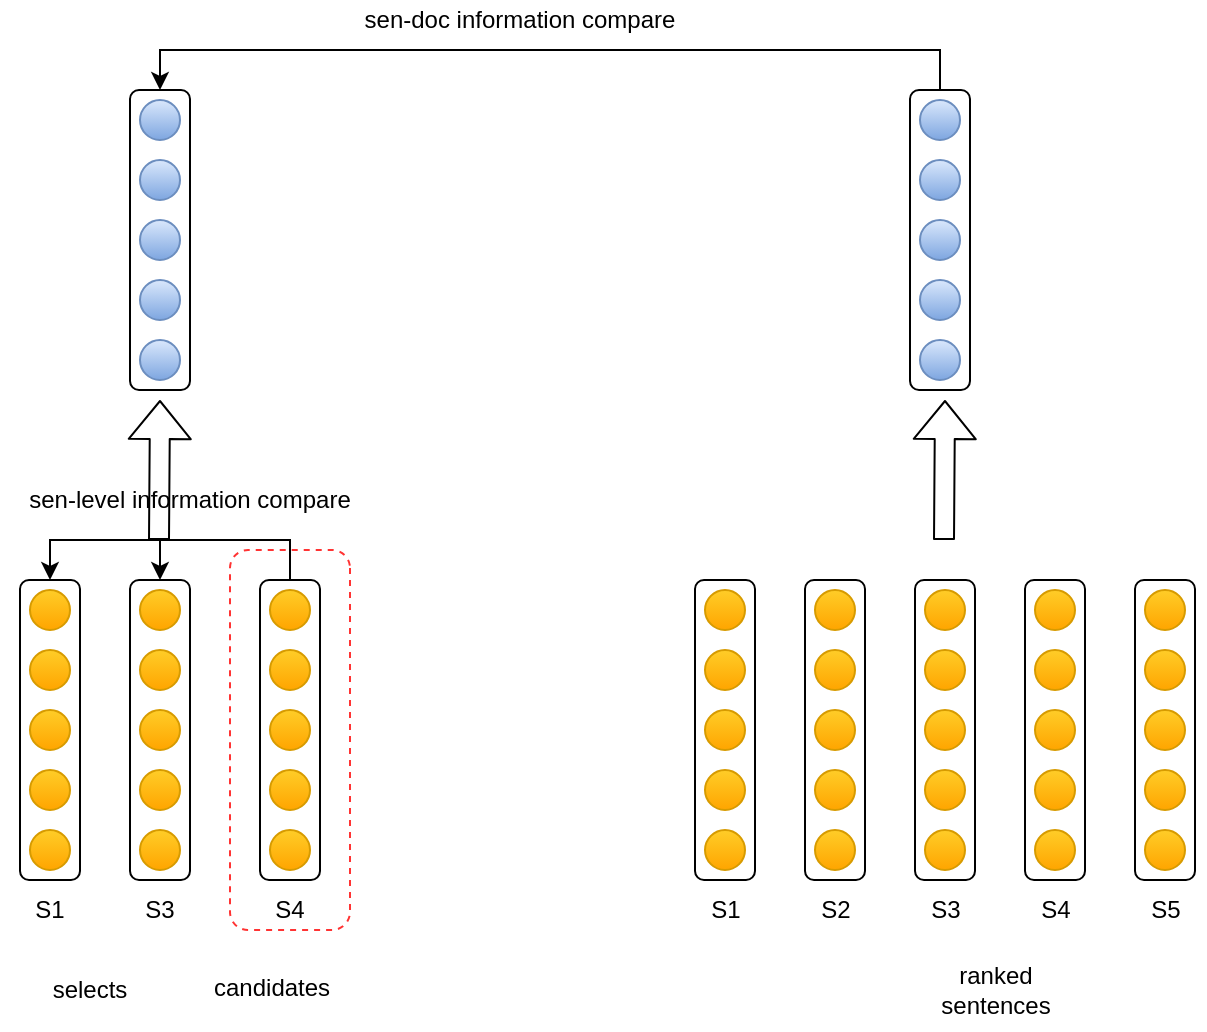 <mxfile version="12.8.1" type="github"><diagram id="-tf9EoZqUMCexn-NLoRd" name="Page-1"><mxGraphModel dx="912" dy="489" grid="1" gridSize="10" guides="1" tooltips="1" connect="1" arrows="1" fold="1" page="1" pageScale="1" pageWidth="827" pageHeight="1169" math="0" shadow="0"><root><mxCell id="0"/><mxCell id="1" parent="0"/><mxCell id="9h0O6dfFpB8sq4Mwi-km-174" value="" style="rounded=1;whiteSpace=wrap;html=1;fillColor=none;gradientColor=none;direction=south;dashed=1;strokeColor=#FF3333;" vertex="1" parent="1"><mxGeometry x="225" y="355" width="60" height="190" as="geometry"/></mxCell><mxCell id="9h0O6dfFpB8sq4Mwi-km-22" value="S1" style="text;html=1;strokeColor=none;fillColor=none;align=center;verticalAlign=middle;whiteSpace=wrap;rounded=0;" vertex="1" parent="1"><mxGeometry x="452.5" y="525" width="40" height="20" as="geometry"/></mxCell><mxCell id="9h0O6dfFpB8sq4Mwi-km-60" value="" style="rounded=1;whiteSpace=wrap;html=1;rotation=90;" vertex="1" parent="1"><mxGeometry x="397.5" y="430" width="150" height="30" as="geometry"/></mxCell><mxCell id="9h0O6dfFpB8sq4Mwi-km-14" value="" style="ellipse;whiteSpace=wrap;html=1;aspect=fixed;gradientColor=#ffa500;fillColor=#ffcd28;strokeColor=#d79b00;" vertex="1" parent="1"><mxGeometry x="462.5" y="375" width="20" height="20" as="geometry"/></mxCell><mxCell id="9h0O6dfFpB8sq4Mwi-km-61" value="" style="ellipse;whiteSpace=wrap;html=1;aspect=fixed;gradientColor=#ffa500;fillColor=#ffcd28;strokeColor=#d79b00;" vertex="1" parent="1"><mxGeometry x="462.5" y="405" width="20" height="20" as="geometry"/></mxCell><mxCell id="9h0O6dfFpB8sq4Mwi-km-62" value="" style="ellipse;whiteSpace=wrap;html=1;aspect=fixed;gradientColor=#ffa500;fillColor=#ffcd28;strokeColor=#d79b00;" vertex="1" parent="1"><mxGeometry x="462.5" y="465" width="20" height="20" as="geometry"/></mxCell><mxCell id="9h0O6dfFpB8sq4Mwi-km-67" value="" style="ellipse;whiteSpace=wrap;html=1;aspect=fixed;gradientColor=#ffa500;fillColor=#ffcd28;strokeColor=#d79b00;" vertex="1" parent="1"><mxGeometry x="462.5" y="495" width="20" height="20" as="geometry"/></mxCell><mxCell id="9h0O6dfFpB8sq4Mwi-km-73" value="" style="ellipse;whiteSpace=wrap;html=1;aspect=fixed;gradientColor=#ffa500;fillColor=#ffcd28;strokeColor=#d79b00;" vertex="1" parent="1"><mxGeometry x="462.5" y="435" width="20" height="20" as="geometry"/></mxCell><mxCell id="9h0O6dfFpB8sq4Mwi-km-80" value="S2" style="text;html=1;strokeColor=none;fillColor=none;align=center;verticalAlign=middle;whiteSpace=wrap;rounded=0;" vertex="1" parent="1"><mxGeometry x="507.5" y="525" width="40" height="20" as="geometry"/></mxCell><mxCell id="9h0O6dfFpB8sq4Mwi-km-81" value="" style="rounded=1;whiteSpace=wrap;html=1;rotation=90;" vertex="1" parent="1"><mxGeometry x="452.5" y="430" width="150" height="30" as="geometry"/></mxCell><mxCell id="9h0O6dfFpB8sq4Mwi-km-82" value="" style="ellipse;whiteSpace=wrap;html=1;aspect=fixed;gradientColor=#ffa500;fillColor=#ffcd28;strokeColor=#d79b00;" vertex="1" parent="1"><mxGeometry x="517.5" y="375" width="20" height="20" as="geometry"/></mxCell><mxCell id="9h0O6dfFpB8sq4Mwi-km-83" value="" style="ellipse;whiteSpace=wrap;html=1;aspect=fixed;gradientColor=#ffa500;fillColor=#ffcd28;strokeColor=#d79b00;" vertex="1" parent="1"><mxGeometry x="517.5" y="405" width="20" height="20" as="geometry"/></mxCell><mxCell id="9h0O6dfFpB8sq4Mwi-km-84" value="" style="ellipse;whiteSpace=wrap;html=1;aspect=fixed;gradientColor=#ffa500;fillColor=#ffcd28;strokeColor=#d79b00;" vertex="1" parent="1"><mxGeometry x="517.5" y="465" width="20" height="20" as="geometry"/></mxCell><mxCell id="9h0O6dfFpB8sq4Mwi-km-85" value="" style="ellipse;whiteSpace=wrap;html=1;aspect=fixed;gradientColor=#ffa500;fillColor=#ffcd28;strokeColor=#d79b00;" vertex="1" parent="1"><mxGeometry x="517.5" y="495" width="20" height="20" as="geometry"/></mxCell><mxCell id="9h0O6dfFpB8sq4Mwi-km-86" value="" style="ellipse;whiteSpace=wrap;html=1;aspect=fixed;gradientColor=#ffa500;fillColor=#ffcd28;strokeColor=#d79b00;" vertex="1" parent="1"><mxGeometry x="517.5" y="435" width="20" height="20" as="geometry"/></mxCell><mxCell id="9h0O6dfFpB8sq4Mwi-km-87" value="S3" style="text;html=1;strokeColor=none;fillColor=none;align=center;verticalAlign=middle;whiteSpace=wrap;rounded=0;" vertex="1" parent="1"><mxGeometry x="562.5" y="525" width="40" height="20" as="geometry"/></mxCell><mxCell id="9h0O6dfFpB8sq4Mwi-km-88" value="" style="rounded=1;whiteSpace=wrap;html=1;rotation=90;" vertex="1" parent="1"><mxGeometry x="507.5" y="430" width="150" height="30" as="geometry"/></mxCell><mxCell id="9h0O6dfFpB8sq4Mwi-km-89" value="" style="ellipse;whiteSpace=wrap;html=1;aspect=fixed;gradientColor=#ffa500;fillColor=#ffcd28;strokeColor=#d79b00;" vertex="1" parent="1"><mxGeometry x="572.5" y="375" width="20" height="20" as="geometry"/></mxCell><mxCell id="9h0O6dfFpB8sq4Mwi-km-90" value="" style="ellipse;whiteSpace=wrap;html=1;aspect=fixed;gradientColor=#ffa500;fillColor=#ffcd28;strokeColor=#d79b00;" vertex="1" parent="1"><mxGeometry x="572.5" y="405" width="20" height="20" as="geometry"/></mxCell><mxCell id="9h0O6dfFpB8sq4Mwi-km-91" value="" style="ellipse;whiteSpace=wrap;html=1;aspect=fixed;gradientColor=#ffa500;fillColor=#ffcd28;strokeColor=#d79b00;" vertex="1" parent="1"><mxGeometry x="572.5" y="465" width="20" height="20" as="geometry"/></mxCell><mxCell id="9h0O6dfFpB8sq4Mwi-km-92" value="" style="ellipse;whiteSpace=wrap;html=1;aspect=fixed;gradientColor=#ffa500;fillColor=#ffcd28;strokeColor=#d79b00;" vertex="1" parent="1"><mxGeometry x="572.5" y="495" width="20" height="20" as="geometry"/></mxCell><mxCell id="9h0O6dfFpB8sq4Mwi-km-93" value="" style="ellipse;whiteSpace=wrap;html=1;aspect=fixed;gradientColor=#ffa500;fillColor=#ffcd28;strokeColor=#d79b00;" vertex="1" parent="1"><mxGeometry x="572.5" y="435" width="20" height="20" as="geometry"/></mxCell><mxCell id="9h0O6dfFpB8sq4Mwi-km-108" value="S4" style="text;html=1;strokeColor=none;fillColor=none;align=center;verticalAlign=middle;whiteSpace=wrap;rounded=0;" vertex="1" parent="1"><mxGeometry x="235" y="525" width="40" height="20" as="geometry"/></mxCell><mxCell id="9h0O6dfFpB8sq4Mwi-km-216" style="edgeStyle=orthogonalEdgeStyle;rounded=0;orthogonalLoop=1;jettySize=auto;html=1;exitX=0;exitY=0.5;exitDx=0;exitDy=0;entryX=0;entryY=0.5;entryDx=0;entryDy=0;" edge="1" parent="1" source="9h0O6dfFpB8sq4Mwi-km-109" target="9h0O6dfFpB8sq4Mwi-km-133"><mxGeometry relative="1" as="geometry"/></mxCell><mxCell id="9h0O6dfFpB8sq4Mwi-km-217" style="edgeStyle=orthogonalEdgeStyle;rounded=0;orthogonalLoop=1;jettySize=auto;html=1;exitX=0;exitY=0.5;exitDx=0;exitDy=0;entryX=0;entryY=0.5;entryDx=0;entryDy=0;" edge="1" parent="1" source="9h0O6dfFpB8sq4Mwi-km-109" target="9h0O6dfFpB8sq4Mwi-km-126"><mxGeometry relative="1" as="geometry"/></mxCell><mxCell id="9h0O6dfFpB8sq4Mwi-km-109" value="" style="rounded=1;whiteSpace=wrap;html=1;rotation=90;" vertex="1" parent="1"><mxGeometry x="180" y="430" width="150" height="30" as="geometry"/></mxCell><mxCell id="9h0O6dfFpB8sq4Mwi-km-110" value="" style="ellipse;whiteSpace=wrap;html=1;aspect=fixed;gradientColor=#ffa500;fillColor=#ffcd28;strokeColor=#d79b00;" vertex="1" parent="1"><mxGeometry x="245" y="375" width="20" height="20" as="geometry"/></mxCell><mxCell id="9h0O6dfFpB8sq4Mwi-km-111" value="" style="ellipse;whiteSpace=wrap;html=1;aspect=fixed;gradientColor=#ffa500;fillColor=#ffcd28;strokeColor=#d79b00;" vertex="1" parent="1"><mxGeometry x="245" y="405" width="20" height="20" as="geometry"/></mxCell><mxCell id="9h0O6dfFpB8sq4Mwi-km-112" value="" style="ellipse;whiteSpace=wrap;html=1;aspect=fixed;gradientColor=#ffa500;fillColor=#ffcd28;strokeColor=#d79b00;" vertex="1" parent="1"><mxGeometry x="245" y="465" width="20" height="20" as="geometry"/></mxCell><mxCell id="9h0O6dfFpB8sq4Mwi-km-113" value="" style="ellipse;whiteSpace=wrap;html=1;aspect=fixed;gradientColor=#ffa500;fillColor=#ffcd28;strokeColor=#d79b00;" vertex="1" parent="1"><mxGeometry x="245" y="495" width="20" height="20" as="geometry"/></mxCell><mxCell id="9h0O6dfFpB8sq4Mwi-km-114" value="" style="ellipse;whiteSpace=wrap;html=1;aspect=fixed;gradientColor=#ffa500;fillColor=#ffcd28;strokeColor=#d79b00;" vertex="1" parent="1"><mxGeometry x="245" y="435" width="20" height="20" as="geometry"/></mxCell><mxCell id="9h0O6dfFpB8sq4Mwi-km-115" value="S5" style="text;html=1;strokeColor=none;fillColor=none;align=center;verticalAlign=middle;whiteSpace=wrap;rounded=0;" vertex="1" parent="1"><mxGeometry x="672.5" y="525" width="40" height="20" as="geometry"/></mxCell><mxCell id="9h0O6dfFpB8sq4Mwi-km-116" value="" style="rounded=1;whiteSpace=wrap;html=1;rotation=90;" vertex="1" parent="1"><mxGeometry x="617.5" y="430" width="150" height="30" as="geometry"/></mxCell><mxCell id="9h0O6dfFpB8sq4Mwi-km-117" value="" style="ellipse;whiteSpace=wrap;html=1;aspect=fixed;gradientColor=#ffa500;fillColor=#ffcd28;strokeColor=#d79b00;" vertex="1" parent="1"><mxGeometry x="682.5" y="375" width="20" height="20" as="geometry"/></mxCell><mxCell id="9h0O6dfFpB8sq4Mwi-km-118" value="" style="ellipse;whiteSpace=wrap;html=1;aspect=fixed;gradientColor=#ffa500;fillColor=#ffcd28;strokeColor=#d79b00;" vertex="1" parent="1"><mxGeometry x="682.5" y="405" width="20" height="20" as="geometry"/></mxCell><mxCell id="9h0O6dfFpB8sq4Mwi-km-119" value="" style="ellipse;whiteSpace=wrap;html=1;aspect=fixed;gradientColor=#ffa500;fillColor=#ffcd28;strokeColor=#d79b00;" vertex="1" parent="1"><mxGeometry x="682.5" y="465" width="20" height="20" as="geometry"/></mxCell><mxCell id="9h0O6dfFpB8sq4Mwi-km-120" value="" style="ellipse;whiteSpace=wrap;html=1;aspect=fixed;gradientColor=#ffa500;fillColor=#ffcd28;strokeColor=#d79b00;" vertex="1" parent="1"><mxGeometry x="682.5" y="495" width="20" height="20" as="geometry"/></mxCell><mxCell id="9h0O6dfFpB8sq4Mwi-km-121" value="" style="ellipse;whiteSpace=wrap;html=1;aspect=fixed;gradientColor=#ffa500;fillColor=#ffcd28;strokeColor=#d79b00;" vertex="1" parent="1"><mxGeometry x="682.5" y="435" width="20" height="20" as="geometry"/></mxCell><mxCell id="9h0O6dfFpB8sq4Mwi-km-123" value="ranked sentences" style="text;html=1;strokeColor=none;fillColor=none;align=center;verticalAlign=middle;whiteSpace=wrap;rounded=0;" vertex="1" parent="1"><mxGeometry x="562.5" y="555" width="90" height="40" as="geometry"/></mxCell><mxCell id="9h0O6dfFpB8sq4Mwi-km-125" value="S1" style="text;html=1;strokeColor=none;fillColor=none;align=center;verticalAlign=middle;whiteSpace=wrap;rounded=0;" vertex="1" parent="1"><mxGeometry x="115" y="525" width="40" height="20" as="geometry"/></mxCell><mxCell id="9h0O6dfFpB8sq4Mwi-km-126" value="" style="rounded=1;whiteSpace=wrap;html=1;rotation=90;" vertex="1" parent="1"><mxGeometry x="60" y="430" width="150" height="30" as="geometry"/></mxCell><mxCell id="9h0O6dfFpB8sq4Mwi-km-127" value="" style="ellipse;whiteSpace=wrap;html=1;aspect=fixed;gradientColor=#ffa500;fillColor=#ffcd28;strokeColor=#d79b00;" vertex="1" parent="1"><mxGeometry x="125" y="375" width="20" height="20" as="geometry"/></mxCell><mxCell id="9h0O6dfFpB8sq4Mwi-km-128" value="" style="ellipse;whiteSpace=wrap;html=1;aspect=fixed;gradientColor=#ffa500;fillColor=#ffcd28;strokeColor=#d79b00;" vertex="1" parent="1"><mxGeometry x="125" y="405" width="20" height="20" as="geometry"/></mxCell><mxCell id="9h0O6dfFpB8sq4Mwi-km-129" value="" style="ellipse;whiteSpace=wrap;html=1;aspect=fixed;gradientColor=#ffa500;fillColor=#ffcd28;strokeColor=#d79b00;" vertex="1" parent="1"><mxGeometry x="125" y="465" width="20" height="20" as="geometry"/></mxCell><mxCell id="9h0O6dfFpB8sq4Mwi-km-130" value="" style="ellipse;whiteSpace=wrap;html=1;aspect=fixed;gradientColor=#ffa500;fillColor=#ffcd28;strokeColor=#d79b00;" vertex="1" parent="1"><mxGeometry x="125" y="495" width="20" height="20" as="geometry"/></mxCell><mxCell id="9h0O6dfFpB8sq4Mwi-km-131" value="" style="ellipse;whiteSpace=wrap;html=1;aspect=fixed;gradientColor=#ffa500;fillColor=#ffcd28;strokeColor=#d79b00;" vertex="1" parent="1"><mxGeometry x="125" y="435" width="20" height="20" as="geometry"/></mxCell><mxCell id="9h0O6dfFpB8sq4Mwi-km-132" value="S3" style="text;html=1;strokeColor=none;fillColor=none;align=center;verticalAlign=middle;whiteSpace=wrap;rounded=0;" vertex="1" parent="1"><mxGeometry x="170" y="525" width="40" height="20" as="geometry"/></mxCell><mxCell id="9h0O6dfFpB8sq4Mwi-km-133" value="" style="rounded=1;whiteSpace=wrap;html=1;rotation=90;" vertex="1" parent="1"><mxGeometry x="115" y="430" width="150" height="30" as="geometry"/></mxCell><mxCell id="9h0O6dfFpB8sq4Mwi-km-134" value="" style="ellipse;whiteSpace=wrap;html=1;aspect=fixed;gradientColor=#ffa500;fillColor=#ffcd28;strokeColor=#d79b00;" vertex="1" parent="1"><mxGeometry x="180" y="375" width="20" height="20" as="geometry"/></mxCell><mxCell id="9h0O6dfFpB8sq4Mwi-km-135" value="" style="ellipse;whiteSpace=wrap;html=1;aspect=fixed;gradientColor=#ffa500;fillColor=#ffcd28;strokeColor=#d79b00;" vertex="1" parent="1"><mxGeometry x="180" y="405" width="20" height="20" as="geometry"/></mxCell><mxCell id="9h0O6dfFpB8sq4Mwi-km-136" value="" style="ellipse;whiteSpace=wrap;html=1;aspect=fixed;gradientColor=#ffa500;fillColor=#ffcd28;strokeColor=#d79b00;" vertex="1" parent="1"><mxGeometry x="180" y="465" width="20" height="20" as="geometry"/></mxCell><mxCell id="9h0O6dfFpB8sq4Mwi-km-137" value="" style="ellipse;whiteSpace=wrap;html=1;aspect=fixed;gradientColor=#ffa500;fillColor=#ffcd28;strokeColor=#d79b00;" vertex="1" parent="1"><mxGeometry x="180" y="495" width="20" height="20" as="geometry"/></mxCell><mxCell id="9h0O6dfFpB8sq4Mwi-km-138" value="" style="ellipse;whiteSpace=wrap;html=1;aspect=fixed;gradientColor=#ffa500;fillColor=#ffcd28;strokeColor=#d79b00;" vertex="1" parent="1"><mxGeometry x="180" y="435" width="20" height="20" as="geometry"/></mxCell><mxCell id="9h0O6dfFpB8sq4Mwi-km-160" value="selects" style="text;html=1;strokeColor=none;fillColor=none;align=center;verticalAlign=middle;whiteSpace=wrap;rounded=0;" vertex="1" parent="1"><mxGeometry x="110" y="555" width="90" height="40" as="geometry"/></mxCell><mxCell id="9h0O6dfFpB8sq4Mwi-km-161" value="" style="rounded=1;whiteSpace=wrap;html=1;rotation=90;" vertex="1" parent="1"><mxGeometry x="115" y="185" width="150" height="30" as="geometry"/></mxCell><mxCell id="9h0O6dfFpB8sq4Mwi-km-162" value="" style="ellipse;whiteSpace=wrap;html=1;aspect=fixed;gradientColor=#7ea6e0;fillColor=#dae8fc;strokeColor=#6c8ebf;" vertex="1" parent="1"><mxGeometry x="180" y="130" width="20" height="20" as="geometry"/></mxCell><mxCell id="9h0O6dfFpB8sq4Mwi-km-163" value="" style="ellipse;whiteSpace=wrap;html=1;aspect=fixed;gradientColor=#7ea6e0;fillColor=#dae8fc;strokeColor=#6c8ebf;" vertex="1" parent="1"><mxGeometry x="180" y="160" width="20" height="20" as="geometry"/></mxCell><mxCell id="9h0O6dfFpB8sq4Mwi-km-164" value="" style="ellipse;whiteSpace=wrap;html=1;aspect=fixed;gradientColor=#7ea6e0;fillColor=#dae8fc;strokeColor=#6c8ebf;" vertex="1" parent="1"><mxGeometry x="180" y="220" width="20" height="20" as="geometry"/></mxCell><mxCell id="9h0O6dfFpB8sq4Mwi-km-165" value="" style="ellipse;whiteSpace=wrap;html=1;aspect=fixed;gradientColor=#7ea6e0;fillColor=#dae8fc;strokeColor=#6c8ebf;" vertex="1" parent="1"><mxGeometry x="180" y="250" width="20" height="20" as="geometry"/></mxCell><mxCell id="9h0O6dfFpB8sq4Mwi-km-166" value="" style="ellipse;whiteSpace=wrap;html=1;aspect=fixed;gradientColor=#7ea6e0;fillColor=#dae8fc;strokeColor=#6c8ebf;" vertex="1" parent="1"><mxGeometry x="180" y="190" width="20" height="20" as="geometry"/></mxCell><mxCell id="9h0O6dfFpB8sq4Mwi-km-231" style="edgeStyle=orthogonalEdgeStyle;rounded=0;orthogonalLoop=1;jettySize=auto;html=1;exitX=0;exitY=0.5;exitDx=0;exitDy=0;entryX=0;entryY=0.5;entryDx=0;entryDy=0;" edge="1" parent="1" source="9h0O6dfFpB8sq4Mwi-km-167" target="9h0O6dfFpB8sq4Mwi-km-161"><mxGeometry relative="1" as="geometry"/></mxCell><mxCell id="9h0O6dfFpB8sq4Mwi-km-167" value="" style="rounded=1;whiteSpace=wrap;html=1;rotation=90;" vertex="1" parent="1"><mxGeometry x="505" y="185" width="150" height="30" as="geometry"/></mxCell><mxCell id="9h0O6dfFpB8sq4Mwi-km-168" value="" style="ellipse;whiteSpace=wrap;html=1;aspect=fixed;gradientColor=#7ea6e0;fillColor=#dae8fc;strokeColor=#6c8ebf;" vertex="1" parent="1"><mxGeometry x="570" y="130" width="20" height="20" as="geometry"/></mxCell><mxCell id="9h0O6dfFpB8sq4Mwi-km-169" value="" style="ellipse;whiteSpace=wrap;html=1;aspect=fixed;gradientColor=#7ea6e0;fillColor=#dae8fc;strokeColor=#6c8ebf;" vertex="1" parent="1"><mxGeometry x="570" y="160" width="20" height="20" as="geometry"/></mxCell><mxCell id="9h0O6dfFpB8sq4Mwi-km-170" value="" style="ellipse;whiteSpace=wrap;html=1;aspect=fixed;gradientColor=#7ea6e0;fillColor=#dae8fc;strokeColor=#6c8ebf;" vertex="1" parent="1"><mxGeometry x="570" y="220" width="20" height="20" as="geometry"/></mxCell><mxCell id="9h0O6dfFpB8sq4Mwi-km-171" value="" style="ellipse;whiteSpace=wrap;html=1;aspect=fixed;gradientColor=#7ea6e0;fillColor=#dae8fc;strokeColor=#6c8ebf;" vertex="1" parent="1"><mxGeometry x="570" y="250" width="20" height="20" as="geometry"/></mxCell><mxCell id="9h0O6dfFpB8sq4Mwi-km-172" value="" style="ellipse;whiteSpace=wrap;html=1;aspect=fixed;gradientColor=#7ea6e0;fillColor=#dae8fc;strokeColor=#6c8ebf;" vertex="1" parent="1"><mxGeometry x="570" y="190" width="20" height="20" as="geometry"/></mxCell><mxCell id="9h0O6dfFpB8sq4Mwi-km-207" value="candidates" style="text;html=1;" vertex="1" parent="1"><mxGeometry x="215" y="560" width="80" height="30" as="geometry"/></mxCell><mxCell id="9h0O6dfFpB8sq4Mwi-km-209" value="S4" style="text;html=1;strokeColor=none;fillColor=none;align=center;verticalAlign=middle;whiteSpace=wrap;rounded=0;" vertex="1" parent="1"><mxGeometry x="617.5" y="525" width="40" height="20" as="geometry"/></mxCell><mxCell id="9h0O6dfFpB8sq4Mwi-km-210" value="" style="rounded=1;whiteSpace=wrap;html=1;rotation=90;" vertex="1" parent="1"><mxGeometry x="562.5" y="430" width="150" height="30" as="geometry"/></mxCell><mxCell id="9h0O6dfFpB8sq4Mwi-km-211" value="" style="ellipse;whiteSpace=wrap;html=1;aspect=fixed;gradientColor=#ffa500;fillColor=#ffcd28;strokeColor=#d79b00;" vertex="1" parent="1"><mxGeometry x="627.5" y="375" width="20" height="20" as="geometry"/></mxCell><mxCell id="9h0O6dfFpB8sq4Mwi-km-212" value="" style="ellipse;whiteSpace=wrap;html=1;aspect=fixed;gradientColor=#ffa500;fillColor=#ffcd28;strokeColor=#d79b00;" vertex="1" parent="1"><mxGeometry x="627.5" y="405" width="20" height="20" as="geometry"/></mxCell><mxCell id="9h0O6dfFpB8sq4Mwi-km-213" value="" style="ellipse;whiteSpace=wrap;html=1;aspect=fixed;gradientColor=#ffa500;fillColor=#ffcd28;strokeColor=#d79b00;" vertex="1" parent="1"><mxGeometry x="627.5" y="465" width="20" height="20" as="geometry"/></mxCell><mxCell id="9h0O6dfFpB8sq4Mwi-km-214" value="" style="ellipse;whiteSpace=wrap;html=1;aspect=fixed;gradientColor=#ffa500;fillColor=#ffcd28;strokeColor=#d79b00;" vertex="1" parent="1"><mxGeometry x="627.5" y="495" width="20" height="20" as="geometry"/></mxCell><mxCell id="9h0O6dfFpB8sq4Mwi-km-215" value="" style="ellipse;whiteSpace=wrap;html=1;aspect=fixed;gradientColor=#ffa500;fillColor=#ffcd28;strokeColor=#d79b00;" vertex="1" parent="1"><mxGeometry x="627.5" y="435" width="20" height="20" as="geometry"/></mxCell><mxCell id="9h0O6dfFpB8sq4Mwi-km-219" value="sen-level information compare" style="text;html=1;strokeColor=none;fillColor=none;align=center;verticalAlign=middle;whiteSpace=wrap;rounded=0;dashed=1;" vertex="1" parent="1"><mxGeometry x="120" y="320" width="170" height="20" as="geometry"/></mxCell><mxCell id="9h0O6dfFpB8sq4Mwi-km-229" value="" style="shape=flexArrow;endArrow=classic;html=1;" edge="1" parent="1"><mxGeometry width="50" height="50" relative="1" as="geometry"><mxPoint x="189.5" y="350" as="sourcePoint"/><mxPoint x="190" y="280" as="targetPoint"/></mxGeometry></mxCell><mxCell id="9h0O6dfFpB8sq4Mwi-km-230" value="" style="shape=flexArrow;endArrow=classic;html=1;" edge="1" parent="1"><mxGeometry width="50" height="50" relative="1" as="geometry"><mxPoint x="582" y="350" as="sourcePoint"/><mxPoint x="582.5" y="280" as="targetPoint"/></mxGeometry></mxCell><mxCell id="9h0O6dfFpB8sq4Mwi-km-232" value="sen-doc information compare" style="text;html=1;strokeColor=none;fillColor=none;align=center;verticalAlign=middle;whiteSpace=wrap;rounded=0;dashed=1;" vertex="1" parent="1"><mxGeometry x="285" y="80" width="170" height="20" as="geometry"/></mxCell></root></mxGraphModel></diagram></mxfile>